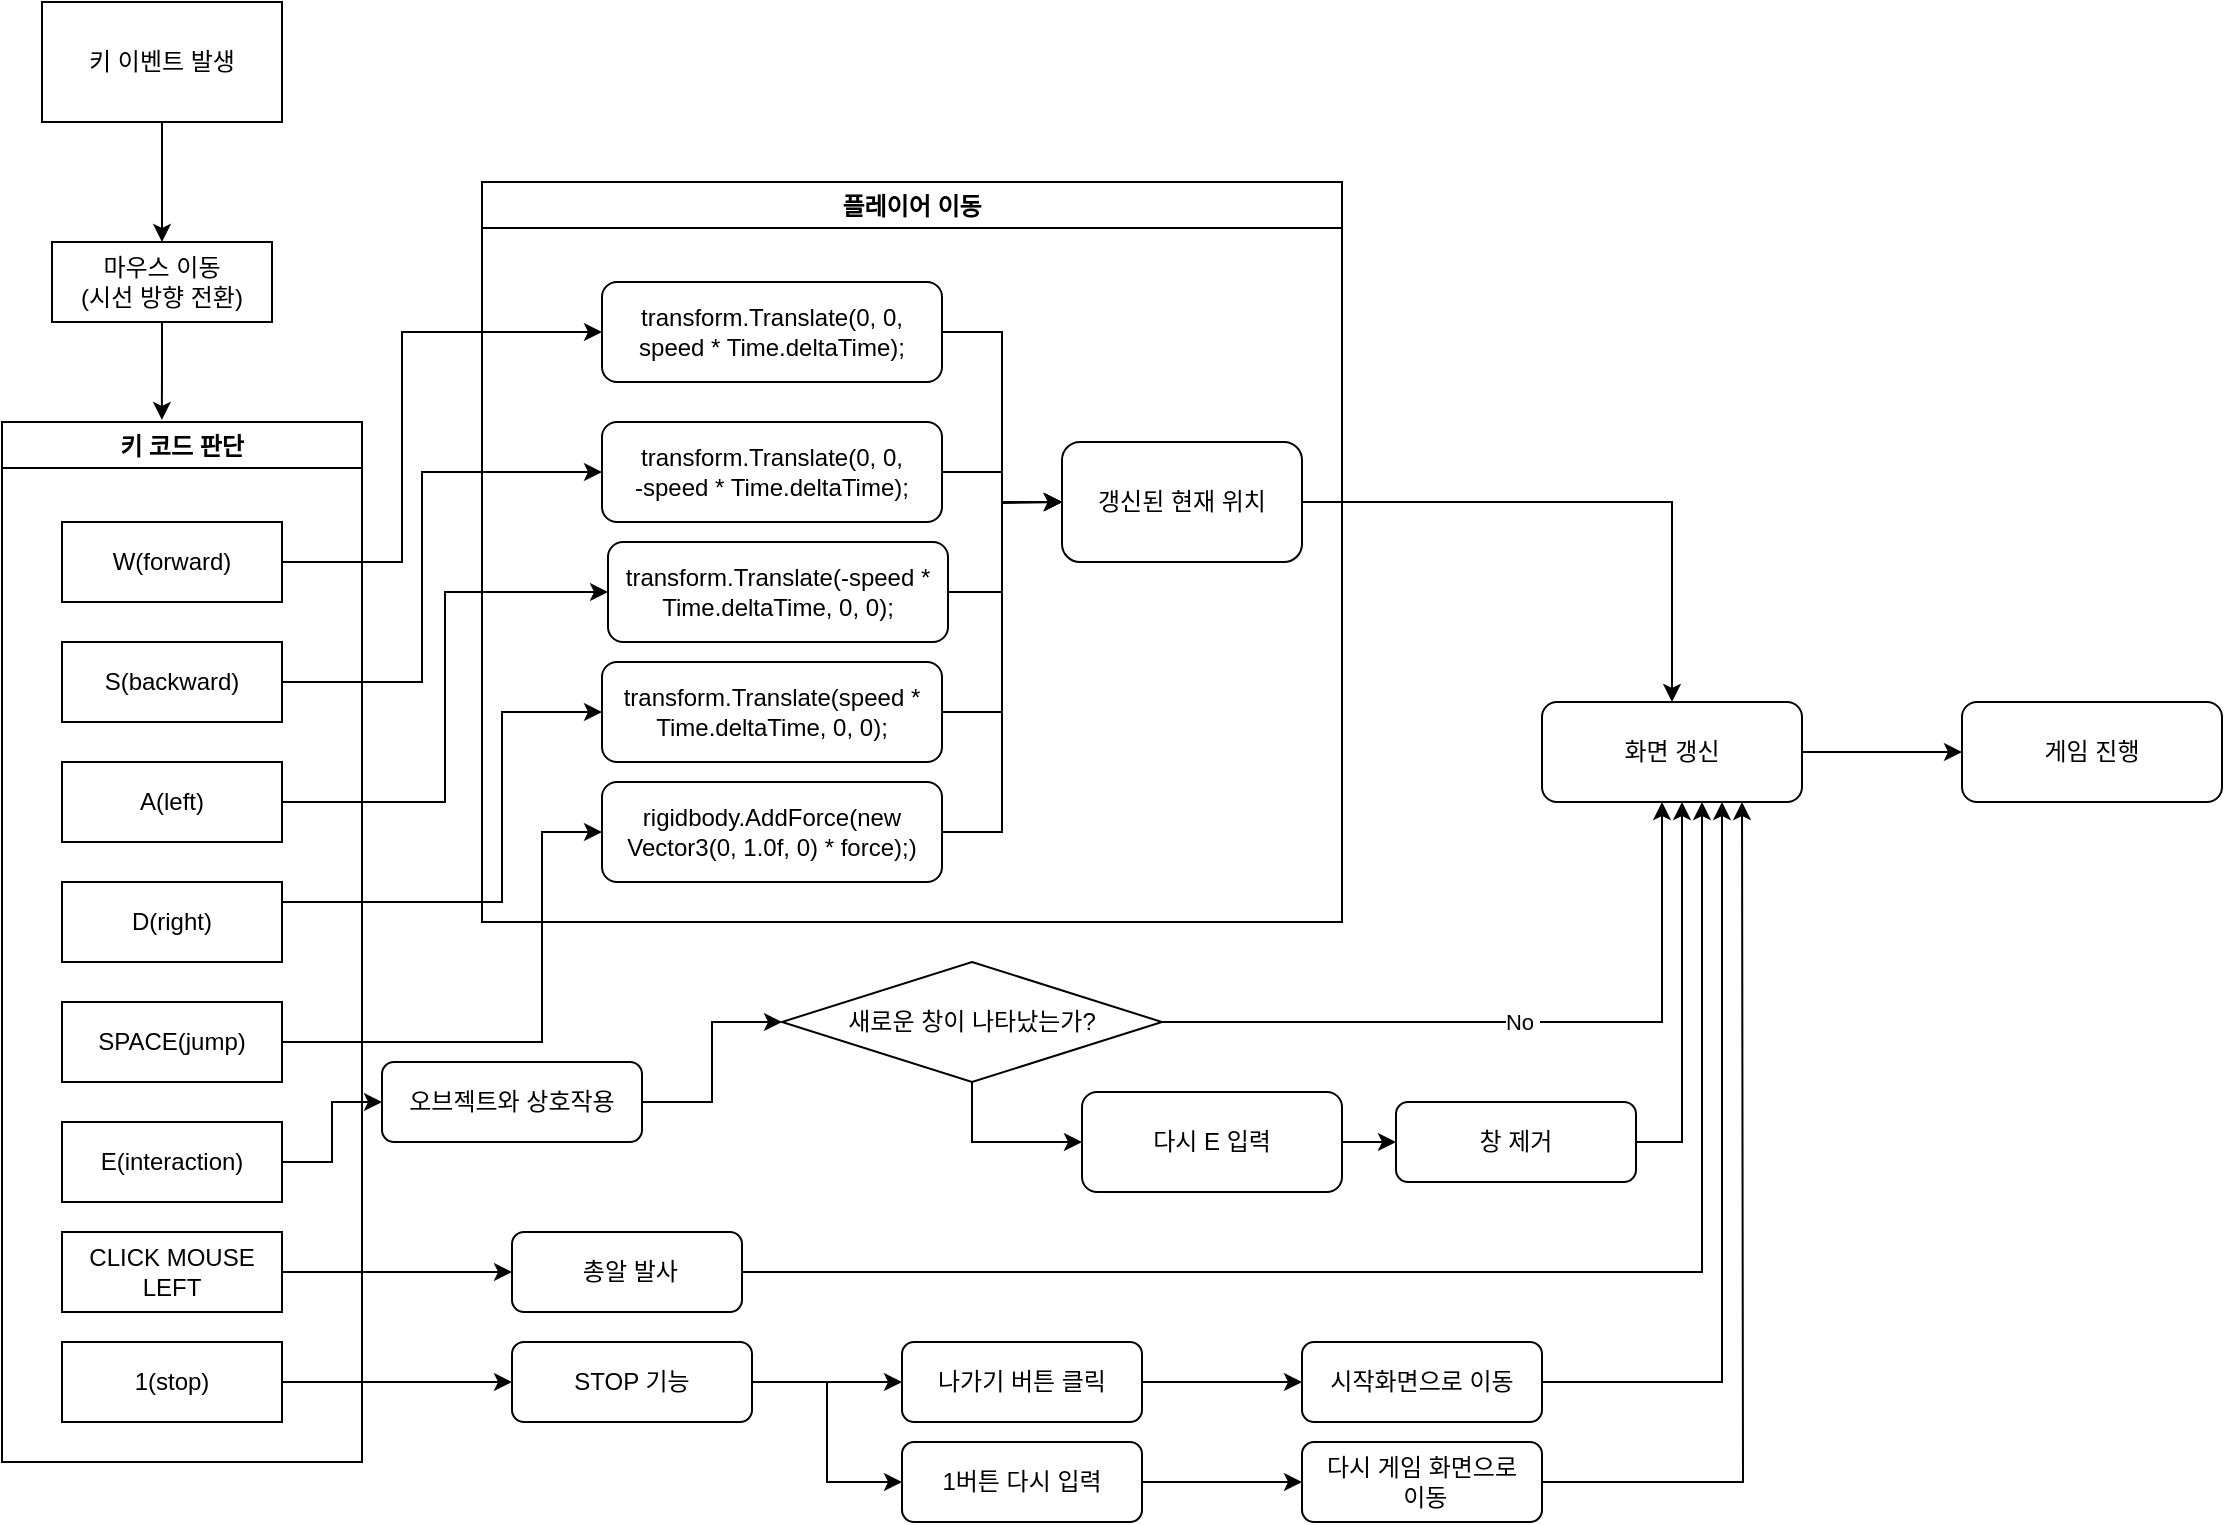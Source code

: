 <mxfile version="15.5.2" type="github">
  <diagram id="C5RBs43oDa-KdzZeNtuy" name="Page-1">
    <mxGraphModel dx="1422" dy="762" grid="1" gridSize="10" guides="1" tooltips="1" connect="1" arrows="1" fold="1" page="1" pageScale="1" pageWidth="827" pageHeight="1169" math="0" shadow="0">
      <root>
        <mxCell id="WIyWlLk6GJQsqaUBKTNV-0" />
        <mxCell id="WIyWlLk6GJQsqaUBKTNV-1" parent="WIyWlLk6GJQsqaUBKTNV-0" />
        <mxCell id="ph18KR2RIrQ08_8v8doH-14" value="" style="edgeStyle=orthogonalEdgeStyle;rounded=0;orthogonalLoop=1;jettySize=auto;html=1;entryX=0.5;entryY=0;entryDx=0;entryDy=0;" edge="1" parent="WIyWlLk6GJQsqaUBKTNV-1" source="ph18KR2RIrQ08_8v8doH-12" target="ph18KR2RIrQ08_8v8doH-24">
          <mxGeometry relative="1" as="geometry" />
        </mxCell>
        <mxCell id="ph18KR2RIrQ08_8v8doH-12" value="&lt;font style=&quot;vertical-align: inherit&quot;&gt;&lt;font style=&quot;vertical-align: inherit&quot;&gt;키 이벤트 발생&lt;/font&gt;&lt;/font&gt;" style="rounded=0;whiteSpace=wrap;html=1;" vertex="1" parent="WIyWlLk6GJQsqaUBKTNV-1">
          <mxGeometry x="30" y="40" width="120" height="60" as="geometry" />
        </mxCell>
        <mxCell id="ph18KR2RIrQ08_8v8doH-13" value="키 코드 판단" style="swimlane;fontFamily=Helvetica;fontSize=12;fontColor=#000000;align=center;strokeColor=#000000;fillColor=#ffffff;" vertex="1" parent="WIyWlLk6GJQsqaUBKTNV-1">
          <mxGeometry x="10" y="250" width="180" height="520" as="geometry">
            <mxRectangle x="10" y="140" width="50" height="40" as="alternateBounds" />
          </mxGeometry>
        </mxCell>
        <mxCell id="ph18KR2RIrQ08_8v8doH-15" value="&lt;font style=&quot;vertical-align: inherit&quot;&gt;&lt;font style=&quot;vertical-align: inherit&quot;&gt;W(forward)&lt;/font&gt;&lt;/font&gt;" style="rounded=0;whiteSpace=wrap;html=1;" vertex="1" parent="ph18KR2RIrQ08_8v8doH-13">
          <mxGeometry x="30" y="50" width="110" height="40" as="geometry" />
        </mxCell>
        <mxCell id="ph18KR2RIrQ08_8v8doH-16" style="edgeStyle=orthogonalEdgeStyle;rounded=0;orthogonalLoop=1;jettySize=auto;html=1;exitX=0.5;exitY=1;exitDx=0;exitDy=0;" edge="1" parent="ph18KR2RIrQ08_8v8doH-13" source="ph18KR2RIrQ08_8v8doH-15" target="ph18KR2RIrQ08_8v8doH-15">
          <mxGeometry relative="1" as="geometry" />
        </mxCell>
        <mxCell id="ph18KR2RIrQ08_8v8doH-17" value="&lt;font style=&quot;vertical-align: inherit&quot;&gt;&lt;font style=&quot;vertical-align: inherit&quot;&gt;S(backward)&lt;/font&gt;&lt;/font&gt;" style="rounded=0;whiteSpace=wrap;html=1;" vertex="1" parent="ph18KR2RIrQ08_8v8doH-13">
          <mxGeometry x="30" y="110" width="110" height="40" as="geometry" />
        </mxCell>
        <mxCell id="ph18KR2RIrQ08_8v8doH-18" value="&lt;font style=&quot;vertical-align: inherit&quot;&gt;&lt;font style=&quot;vertical-align: inherit&quot;&gt;A(left)&lt;/font&gt;&lt;/font&gt;" style="rounded=0;whiteSpace=wrap;html=1;" vertex="1" parent="ph18KR2RIrQ08_8v8doH-13">
          <mxGeometry x="30" y="170" width="110" height="40" as="geometry" />
        </mxCell>
        <mxCell id="ph18KR2RIrQ08_8v8doH-19" value="&lt;font style=&quot;vertical-align: inherit&quot;&gt;&lt;font style=&quot;vertical-align: inherit&quot;&gt;D(right)&lt;/font&gt;&lt;/font&gt;" style="rounded=0;whiteSpace=wrap;html=1;" vertex="1" parent="ph18KR2RIrQ08_8v8doH-13">
          <mxGeometry x="30" y="230" width="110" height="40" as="geometry" />
        </mxCell>
        <mxCell id="ph18KR2RIrQ08_8v8doH-20" value="&lt;font style=&quot;vertical-align: inherit&quot;&gt;&lt;font style=&quot;vertical-align: inherit&quot;&gt;&lt;font style=&quot;vertical-align: inherit&quot;&gt;&lt;font style=&quot;vertical-align: inherit&quot;&gt;SPACE(jump)&lt;/font&gt;&lt;/font&gt;&lt;/font&gt;&lt;/font&gt;" style="rounded=0;whiteSpace=wrap;html=1;" vertex="1" parent="ph18KR2RIrQ08_8v8doH-13">
          <mxGeometry x="30" y="290" width="110" height="40" as="geometry" />
        </mxCell>
        <mxCell id="ph18KR2RIrQ08_8v8doH-21" value="&lt;font style=&quot;vertical-align: inherit&quot;&gt;&lt;font style=&quot;vertical-align: inherit&quot;&gt;E(interaction)&lt;/font&gt;&lt;/font&gt;" style="rounded=0;whiteSpace=wrap;html=1;" vertex="1" parent="ph18KR2RIrQ08_8v8doH-13">
          <mxGeometry x="30" y="350" width="110" height="40" as="geometry" />
        </mxCell>
        <mxCell id="ph18KR2RIrQ08_8v8doH-22" value="&lt;font style=&quot;vertical-align: inherit&quot;&gt;&lt;font style=&quot;vertical-align: inherit&quot;&gt;&lt;font style=&quot;vertical-align: inherit&quot;&gt;&lt;font style=&quot;vertical-align: inherit&quot;&gt;CLICK MOUSE LEFT&lt;/font&gt;&lt;/font&gt;&lt;/font&gt;&lt;/font&gt;" style="rounded=0;whiteSpace=wrap;html=1;" vertex="1" parent="ph18KR2RIrQ08_8v8doH-13">
          <mxGeometry x="30" y="405" width="110" height="40" as="geometry" />
        </mxCell>
        <mxCell id="ph18KR2RIrQ08_8v8doH-23" value="&lt;font style=&quot;vertical-align: inherit&quot;&gt;&lt;font style=&quot;vertical-align: inherit&quot;&gt;&lt;font style=&quot;vertical-align: inherit&quot;&gt;&lt;font style=&quot;vertical-align: inherit&quot;&gt;1(stop)&lt;/font&gt;&lt;/font&gt;&lt;/font&gt;&lt;/font&gt;" style="rounded=0;whiteSpace=wrap;html=1;" vertex="1" parent="ph18KR2RIrQ08_8v8doH-13">
          <mxGeometry x="30" y="460" width="110" height="40" as="geometry" />
        </mxCell>
        <mxCell id="ph18KR2RIrQ08_8v8doH-80" style="edgeStyle=orthogonalEdgeStyle;rounded=0;orthogonalLoop=1;jettySize=auto;html=1;exitX=0.5;exitY=1;exitDx=0;exitDy=0;entryX=0.444;entryY=-0.002;entryDx=0;entryDy=0;entryPerimeter=0;" edge="1" parent="WIyWlLk6GJQsqaUBKTNV-1" source="ph18KR2RIrQ08_8v8doH-24" target="ph18KR2RIrQ08_8v8doH-13">
          <mxGeometry relative="1" as="geometry" />
        </mxCell>
        <mxCell id="ph18KR2RIrQ08_8v8doH-24" value="&lt;font style=&quot;vertical-align: inherit&quot;&gt;&lt;font style=&quot;vertical-align: inherit&quot;&gt;&lt;font style=&quot;vertical-align: inherit&quot;&gt;&lt;font style=&quot;vertical-align: inherit&quot;&gt;&lt;font style=&quot;vertical-align: inherit&quot;&gt;&lt;font style=&quot;vertical-align: inherit&quot;&gt;&lt;font style=&quot;vertical-align: inherit&quot;&gt;&lt;font style=&quot;vertical-align: inherit&quot;&gt;마우스 이동&lt;br&gt;(시선 방향 전환)&lt;/font&gt;&lt;/font&gt;&lt;/font&gt;&lt;/font&gt;&lt;/font&gt;&lt;/font&gt;&lt;/font&gt;&lt;/font&gt;" style="rounded=0;whiteSpace=wrap;html=1;" vertex="1" parent="WIyWlLk6GJQsqaUBKTNV-1">
          <mxGeometry x="35" y="160" width="110" height="40" as="geometry" />
        </mxCell>
        <mxCell id="ph18KR2RIrQ08_8v8doH-25" value="플레이어 이동" style="swimlane;" vertex="1" parent="WIyWlLk6GJQsqaUBKTNV-1">
          <mxGeometry x="250" y="130" width="430" height="370" as="geometry" />
        </mxCell>
        <mxCell id="ph18KR2RIrQ08_8v8doH-46" style="edgeStyle=orthogonalEdgeStyle;rounded=0;orthogonalLoop=1;jettySize=auto;html=1;entryX=0;entryY=0.5;entryDx=0;entryDy=0;" edge="1" parent="ph18KR2RIrQ08_8v8doH-25" source="ph18KR2RIrQ08_8v8doH-34" target="ph18KR2RIrQ08_8v8doH-45">
          <mxGeometry relative="1" as="geometry" />
        </mxCell>
        <mxCell id="ph18KR2RIrQ08_8v8doH-34" value="transform.Translate(0, 0, &lt;br&gt;speed * Time.deltaTime);" style="rounded=1;whiteSpace=wrap;html=1;" vertex="1" parent="ph18KR2RIrQ08_8v8doH-25">
          <mxGeometry x="60" y="50" width="170" height="50" as="geometry" />
        </mxCell>
        <mxCell id="ph18KR2RIrQ08_8v8doH-49" style="edgeStyle=orthogonalEdgeStyle;rounded=0;orthogonalLoop=1;jettySize=auto;html=1;entryX=0;entryY=0.5;entryDx=0;entryDy=0;" edge="1" parent="ph18KR2RIrQ08_8v8doH-25" source="ph18KR2RIrQ08_8v8doH-40" target="ph18KR2RIrQ08_8v8doH-45">
          <mxGeometry relative="1" as="geometry" />
        </mxCell>
        <mxCell id="ph18KR2RIrQ08_8v8doH-40" value="transform.Translate(speed * Time.deltaTime, 0, 0);" style="rounded=1;whiteSpace=wrap;html=1;" vertex="1" parent="ph18KR2RIrQ08_8v8doH-25">
          <mxGeometry x="60" y="240" width="170" height="50" as="geometry" />
        </mxCell>
        <mxCell id="ph18KR2RIrQ08_8v8doH-50" style="edgeStyle=orthogonalEdgeStyle;rounded=0;orthogonalLoop=1;jettySize=auto;html=1;" edge="1" parent="ph18KR2RIrQ08_8v8doH-25" source="ph18KR2RIrQ08_8v8doH-39" target="ph18KR2RIrQ08_8v8doH-45">
          <mxGeometry relative="1" as="geometry">
            <Array as="points">
              <mxPoint x="260" y="205" />
              <mxPoint x="260" y="160" />
            </Array>
          </mxGeometry>
        </mxCell>
        <mxCell id="ph18KR2RIrQ08_8v8doH-39" value="transform.Translate(-speed * Time.deltaTime, 0, 0);" style="rounded=1;whiteSpace=wrap;html=1;" vertex="1" parent="ph18KR2RIrQ08_8v8doH-25">
          <mxGeometry x="63" y="180" width="170" height="50" as="geometry" />
        </mxCell>
        <mxCell id="ph18KR2RIrQ08_8v8doH-38" value="transform.Translate(0, 0, &lt;br&gt;-speed * Time.deltaTime);" style="rounded=1;whiteSpace=wrap;html=1;" vertex="1" parent="ph18KR2RIrQ08_8v8doH-25">
          <mxGeometry x="60" y="120" width="170" height="50" as="geometry" />
        </mxCell>
        <mxCell id="ph18KR2RIrQ08_8v8doH-45" value="&lt;font style=&quot;vertical-align: inherit&quot;&gt;&lt;font style=&quot;vertical-align: inherit&quot;&gt;갱신된 현재 위치&lt;/font&gt;&lt;/font&gt;" style="rounded=1;whiteSpace=wrap;html=1;" vertex="1" parent="ph18KR2RIrQ08_8v8doH-25">
          <mxGeometry x="290" y="130" width="120" height="60" as="geometry" />
        </mxCell>
        <mxCell id="ph18KR2RIrQ08_8v8doH-106" style="edgeStyle=orthogonalEdgeStyle;rounded=0;orthogonalLoop=1;jettySize=auto;html=1;exitX=1;exitY=0.5;exitDx=0;exitDy=0;entryX=0;entryY=0.5;entryDx=0;entryDy=0;" edge="1" parent="ph18KR2RIrQ08_8v8doH-25" source="ph18KR2RIrQ08_8v8doH-103" target="ph18KR2RIrQ08_8v8doH-45">
          <mxGeometry relative="1" as="geometry">
            <Array as="points">
              <mxPoint x="260" y="325" />
              <mxPoint x="260" y="160" />
            </Array>
          </mxGeometry>
        </mxCell>
        <mxCell id="ph18KR2RIrQ08_8v8doH-103" value="&lt;font style=&quot;vertical-align: inherit&quot;&gt;&lt;font style=&quot;vertical-align: inherit&quot;&gt;&lt;font style=&quot;vertical-align: inherit&quot;&gt;&lt;font style=&quot;vertical-align: inherit&quot;&gt;&lt;font style=&quot;vertical-align: inherit&quot;&gt;&lt;font style=&quot;vertical-align: inherit&quot;&gt;&lt;span style=&quot;&quot;&gt;rigidbody.AddForce(new Vector3(0, 1.0f, 0) * force);&lt;/span&gt;)&lt;/font&gt;&lt;/font&gt;&lt;/font&gt;&lt;/font&gt;&lt;/font&gt;&lt;/font&gt;" style="rounded=1;whiteSpace=wrap;html=1;fontColor=#000000;" vertex="1" parent="ph18KR2RIrQ08_8v8doH-25">
          <mxGeometry x="60" y="300" width="170" height="50" as="geometry" />
        </mxCell>
        <mxCell id="ph18KR2RIrQ08_8v8doH-41" style="edgeStyle=orthogonalEdgeStyle;rounded=0;orthogonalLoop=1;jettySize=auto;html=1;entryX=0;entryY=0.5;entryDx=0;entryDy=0;" edge="1" parent="WIyWlLk6GJQsqaUBKTNV-1" source="ph18KR2RIrQ08_8v8doH-15" target="ph18KR2RIrQ08_8v8doH-34">
          <mxGeometry relative="1" as="geometry">
            <Array as="points">
              <mxPoint x="210" y="320" />
              <mxPoint x="210" y="205" />
            </Array>
          </mxGeometry>
        </mxCell>
        <mxCell id="ph18KR2RIrQ08_8v8doH-42" style="edgeStyle=orthogonalEdgeStyle;rounded=0;orthogonalLoop=1;jettySize=auto;html=1;entryX=0;entryY=0.5;entryDx=0;entryDy=0;" edge="1" parent="WIyWlLk6GJQsqaUBKTNV-1" source="ph18KR2RIrQ08_8v8doH-17" target="ph18KR2RIrQ08_8v8doH-38">
          <mxGeometry relative="1" as="geometry">
            <Array as="points">
              <mxPoint x="220" y="380" />
              <mxPoint x="220" y="275" />
            </Array>
          </mxGeometry>
        </mxCell>
        <mxCell id="ph18KR2RIrQ08_8v8doH-43" style="edgeStyle=orthogonalEdgeStyle;rounded=0;orthogonalLoop=1;jettySize=auto;html=1;entryX=0;entryY=0.5;entryDx=0;entryDy=0;" edge="1" parent="WIyWlLk6GJQsqaUBKTNV-1" source="ph18KR2RIrQ08_8v8doH-18" target="ph18KR2RIrQ08_8v8doH-39">
          <mxGeometry relative="1" as="geometry" />
        </mxCell>
        <mxCell id="ph18KR2RIrQ08_8v8doH-44" style="edgeStyle=orthogonalEdgeStyle;rounded=0;orthogonalLoop=1;jettySize=auto;html=1;entryX=0;entryY=0.5;entryDx=0;entryDy=0;" edge="1" parent="WIyWlLk6GJQsqaUBKTNV-1" source="ph18KR2RIrQ08_8v8doH-19" target="ph18KR2RIrQ08_8v8doH-40">
          <mxGeometry relative="1" as="geometry">
            <mxPoint x="370" y="370" as="targetPoint" />
            <Array as="points">
              <mxPoint x="260" y="490" />
              <mxPoint x="260" y="395" />
            </Array>
          </mxGeometry>
        </mxCell>
        <mxCell id="ph18KR2RIrQ08_8v8doH-52" style="edgeStyle=orthogonalEdgeStyle;rounded=0;orthogonalLoop=1;jettySize=auto;html=1;" edge="1" parent="WIyWlLk6GJQsqaUBKTNV-1" source="ph18KR2RIrQ08_8v8doH-38">
          <mxGeometry relative="1" as="geometry">
            <mxPoint x="540" y="290" as="targetPoint" />
          </mxGeometry>
        </mxCell>
        <mxCell id="ph18KR2RIrQ08_8v8doH-66" value="" style="edgeStyle=orthogonalEdgeStyle;rounded=0;orthogonalLoop=1;jettySize=auto;html=1;" edge="1" parent="WIyWlLk6GJQsqaUBKTNV-1" source="ph18KR2RIrQ08_8v8doH-53" target="ph18KR2RIrQ08_8v8doH-65">
          <mxGeometry relative="1" as="geometry" />
        </mxCell>
        <mxCell id="ph18KR2RIrQ08_8v8doH-53" value="&lt;font style=&quot;vertical-align: inherit&quot;&gt;&lt;font style=&quot;vertical-align: inherit&quot;&gt;오브젝트와 상호작용&lt;/font&gt;&lt;/font&gt;" style="rounded=1;whiteSpace=wrap;html=1;" vertex="1" parent="WIyWlLk6GJQsqaUBKTNV-1">
          <mxGeometry x="200" y="570" width="130" height="40" as="geometry" />
        </mxCell>
        <mxCell id="ph18KR2RIrQ08_8v8doH-54" style="edgeStyle=orthogonalEdgeStyle;rounded=0;orthogonalLoop=1;jettySize=auto;html=1;entryX=0;entryY=0.5;entryDx=0;entryDy=0;" edge="1" parent="WIyWlLk6GJQsqaUBKTNV-1" source="ph18KR2RIrQ08_8v8doH-21" target="ph18KR2RIrQ08_8v8doH-53">
          <mxGeometry relative="1" as="geometry" />
        </mxCell>
        <mxCell id="ph18KR2RIrQ08_8v8doH-73" value="&lt;font style=&quot;vertical-align: inherit&quot;&gt;&lt;font style=&quot;vertical-align: inherit&quot;&gt;No&amp;nbsp;&lt;/font&gt;&lt;/font&gt;" style="edgeStyle=orthogonalEdgeStyle;rounded=0;orthogonalLoop=1;jettySize=auto;html=1;" edge="1" parent="WIyWlLk6GJQsqaUBKTNV-1" source="ph18KR2RIrQ08_8v8doH-65" target="ph18KR2RIrQ08_8v8doH-72">
          <mxGeometry relative="1" as="geometry">
            <Array as="points">
              <mxPoint x="840" y="550" />
            </Array>
          </mxGeometry>
        </mxCell>
        <mxCell id="ph18KR2RIrQ08_8v8doH-75" style="edgeStyle=orthogonalEdgeStyle;rounded=0;orthogonalLoop=1;jettySize=auto;html=1;exitX=0.5;exitY=1;exitDx=0;exitDy=0;entryX=0;entryY=0.5;entryDx=0;entryDy=0;" edge="1" parent="WIyWlLk6GJQsqaUBKTNV-1" source="ph18KR2RIrQ08_8v8doH-65" target="ph18KR2RIrQ08_8v8doH-74">
          <mxGeometry relative="1" as="geometry" />
        </mxCell>
        <mxCell id="ph18KR2RIrQ08_8v8doH-65" value="&lt;font style=&quot;vertical-align: inherit&quot;&gt;&lt;font style=&quot;vertical-align: inherit&quot;&gt;&lt;font style=&quot;vertical-align: inherit&quot;&gt;&lt;font style=&quot;vertical-align: inherit&quot;&gt;&lt;font style=&quot;vertical-align: inherit&quot;&gt;&lt;font style=&quot;vertical-align: inherit&quot;&gt;새로운 창이 나타났는가?&lt;/font&gt;&lt;/font&gt;&lt;/font&gt;&lt;/font&gt;&lt;/font&gt;&lt;/font&gt;" style="rhombus;whiteSpace=wrap;html=1;fontFamily=Helvetica;fontSize=12;fontColor=#000000;align=center;strokeColor=#000000;fillColor=#ffffff;" vertex="1" parent="WIyWlLk6GJQsqaUBKTNV-1">
          <mxGeometry x="400" y="520" width="190" height="60" as="geometry" />
        </mxCell>
        <mxCell id="ph18KR2RIrQ08_8v8doH-109" value="" style="edgeStyle=orthogonalEdgeStyle;rounded=0;orthogonalLoop=1;jettySize=auto;html=1;fontColor=#000000;" edge="1" parent="WIyWlLk6GJQsqaUBKTNV-1" source="ph18KR2RIrQ08_8v8doH-72" target="ph18KR2RIrQ08_8v8doH-108">
          <mxGeometry relative="1" as="geometry" />
        </mxCell>
        <mxCell id="ph18KR2RIrQ08_8v8doH-72" value="&lt;font style=&quot;vertical-align: inherit&quot;&gt;&lt;font style=&quot;vertical-align: inherit&quot;&gt;화면 갱신&lt;/font&gt;&lt;/font&gt;" style="rounded=1;whiteSpace=wrap;html=1;fontFamily=Helvetica;fontSize=12;fontColor=#000000;align=center;strokeColor=#000000;fillColor=#ffffff;" vertex="1" parent="WIyWlLk6GJQsqaUBKTNV-1">
          <mxGeometry x="780" y="390" width="130" height="50" as="geometry" />
        </mxCell>
        <mxCell id="ph18KR2RIrQ08_8v8doH-79" style="edgeStyle=orthogonalEdgeStyle;rounded=0;orthogonalLoop=1;jettySize=auto;html=1;exitX=1;exitY=0.5;exitDx=0;exitDy=0;entryX=0;entryY=0.5;entryDx=0;entryDy=0;" edge="1" parent="WIyWlLk6GJQsqaUBKTNV-1" source="ph18KR2RIrQ08_8v8doH-74" target="ph18KR2RIrQ08_8v8doH-78">
          <mxGeometry relative="1" as="geometry" />
        </mxCell>
        <mxCell id="ph18KR2RIrQ08_8v8doH-74" value="&lt;font style=&quot;vertical-align: inherit&quot;&gt;&lt;font style=&quot;vertical-align: inherit&quot;&gt;&lt;font style=&quot;vertical-align: inherit&quot;&gt;&lt;font style=&quot;vertical-align: inherit&quot;&gt;다시 E 입력&lt;/font&gt;&lt;/font&gt;&lt;/font&gt;&lt;/font&gt;" style="rounded=1;whiteSpace=wrap;html=1;fontFamily=Helvetica;fontSize=12;fontColor=#000000;align=center;strokeColor=#000000;fillColor=#ffffff;" vertex="1" parent="WIyWlLk6GJQsqaUBKTNV-1">
          <mxGeometry x="550" y="585" width="130" height="50" as="geometry" />
        </mxCell>
        <mxCell id="ph18KR2RIrQ08_8v8doH-81" style="edgeStyle=orthogonalEdgeStyle;rounded=0;orthogonalLoop=1;jettySize=auto;html=1;" edge="1" parent="WIyWlLk6GJQsqaUBKTNV-1" source="ph18KR2RIrQ08_8v8doH-78">
          <mxGeometry relative="1" as="geometry">
            <mxPoint x="850" y="440" as="targetPoint" />
            <Array as="points">
              <mxPoint x="850" y="610" />
            </Array>
          </mxGeometry>
        </mxCell>
        <mxCell id="ph18KR2RIrQ08_8v8doH-78" value="&lt;font style=&quot;vertical-align: inherit&quot;&gt;&lt;font style=&quot;vertical-align: inherit&quot;&gt;창 제거&lt;/font&gt;&lt;/font&gt;" style="rounded=1;whiteSpace=wrap;html=1;" vertex="1" parent="WIyWlLk6GJQsqaUBKTNV-1">
          <mxGeometry x="707" y="590" width="120" height="40" as="geometry" />
        </mxCell>
        <mxCell id="ph18KR2RIrQ08_8v8doH-82" style="edgeStyle=orthogonalEdgeStyle;rounded=0;orthogonalLoop=1;jettySize=auto;html=1;" edge="1" parent="WIyWlLk6GJQsqaUBKTNV-1" source="ph18KR2RIrQ08_8v8doH-45" target="ph18KR2RIrQ08_8v8doH-72">
          <mxGeometry relative="1" as="geometry" />
        </mxCell>
        <mxCell id="ph18KR2RIrQ08_8v8doH-86" style="edgeStyle=orthogonalEdgeStyle;rounded=0;orthogonalLoop=1;jettySize=auto;html=1;exitX=1;exitY=0.5;exitDx=0;exitDy=0;" edge="1" parent="WIyWlLk6GJQsqaUBKTNV-1" source="ph18KR2RIrQ08_8v8doH-83" target="ph18KR2RIrQ08_8v8doH-72">
          <mxGeometry relative="1" as="geometry">
            <Array as="points">
              <mxPoint x="860" y="675" />
            </Array>
          </mxGeometry>
        </mxCell>
        <mxCell id="ph18KR2RIrQ08_8v8doH-83" value="&lt;font style=&quot;vertical-align: inherit&quot;&gt;&lt;font style=&quot;vertical-align: inherit&quot;&gt;&amp;nbsp;총알 발사&lt;/font&gt;&lt;/font&gt;" style="rounded=1;whiteSpace=wrap;html=1;fontFamily=Helvetica;fontSize=12;fontColor=#000000;align=center;strokeColor=#000000;fillColor=#ffffff;" vertex="1" parent="WIyWlLk6GJQsqaUBKTNV-1">
          <mxGeometry x="265" y="655" width="115" height="40" as="geometry" />
        </mxCell>
        <mxCell id="ph18KR2RIrQ08_8v8doH-84" value="" style="edgeStyle=orthogonalEdgeStyle;rounded=0;orthogonalLoop=1;jettySize=auto;html=1;" edge="1" parent="WIyWlLk6GJQsqaUBKTNV-1" source="ph18KR2RIrQ08_8v8doH-22" target="ph18KR2RIrQ08_8v8doH-83">
          <mxGeometry relative="1" as="geometry" />
        </mxCell>
        <mxCell id="ph18KR2RIrQ08_8v8doH-95" style="edgeStyle=orthogonalEdgeStyle;rounded=0;orthogonalLoop=1;jettySize=auto;html=1;entryX=0;entryY=0.5;entryDx=0;entryDy=0;" edge="1" parent="WIyWlLk6GJQsqaUBKTNV-1" source="ph18KR2RIrQ08_8v8doH-91" target="ph18KR2RIrQ08_8v8doH-93">
          <mxGeometry relative="1" as="geometry" />
        </mxCell>
        <mxCell id="ph18KR2RIrQ08_8v8doH-100" style="edgeStyle=orthogonalEdgeStyle;rounded=0;orthogonalLoop=1;jettySize=auto;html=1;exitX=1;exitY=0.5;exitDx=0;exitDy=0;entryX=0;entryY=0.5;entryDx=0;entryDy=0;" edge="1" parent="WIyWlLk6GJQsqaUBKTNV-1" source="ph18KR2RIrQ08_8v8doH-91" target="ph18KR2RIrQ08_8v8doH-94">
          <mxGeometry relative="1" as="geometry" />
        </mxCell>
        <mxCell id="ph18KR2RIrQ08_8v8doH-91" value="&lt;font style=&quot;vertical-align: inherit&quot;&gt;&lt;font style=&quot;vertical-align: inherit&quot;&gt;STOP 기능&lt;/font&gt;&lt;/font&gt;" style="rounded=1;whiteSpace=wrap;html=1;" vertex="1" parent="WIyWlLk6GJQsqaUBKTNV-1">
          <mxGeometry x="265" y="710" width="120" height="40" as="geometry" />
        </mxCell>
        <mxCell id="ph18KR2RIrQ08_8v8doH-92" style="edgeStyle=orthogonalEdgeStyle;rounded=0;orthogonalLoop=1;jettySize=auto;html=1;exitX=1;exitY=0.5;exitDx=0;exitDy=0;entryX=0;entryY=0.5;entryDx=0;entryDy=0;" edge="1" parent="WIyWlLk6GJQsqaUBKTNV-1" source="ph18KR2RIrQ08_8v8doH-23" target="ph18KR2RIrQ08_8v8doH-91">
          <mxGeometry relative="1" as="geometry" />
        </mxCell>
        <mxCell id="ph18KR2RIrQ08_8v8doH-97" value="" style="edgeStyle=orthogonalEdgeStyle;rounded=0;orthogonalLoop=1;jettySize=auto;html=1;" edge="1" parent="WIyWlLk6GJQsqaUBKTNV-1" source="ph18KR2RIrQ08_8v8doH-93" target="ph18KR2RIrQ08_8v8doH-96">
          <mxGeometry relative="1" as="geometry" />
        </mxCell>
        <mxCell id="ph18KR2RIrQ08_8v8doH-93" value="&lt;font style=&quot;vertical-align: inherit&quot;&gt;&lt;font style=&quot;vertical-align: inherit&quot;&gt;나가기 버튼 클릭&lt;/font&gt;&lt;/font&gt;" style="rounded=1;whiteSpace=wrap;html=1;" vertex="1" parent="WIyWlLk6GJQsqaUBKTNV-1">
          <mxGeometry x="460" y="710" width="120" height="40" as="geometry" />
        </mxCell>
        <mxCell id="ph18KR2RIrQ08_8v8doH-99" value="" style="edgeStyle=orthogonalEdgeStyle;rounded=0;orthogonalLoop=1;jettySize=auto;html=1;" edge="1" parent="WIyWlLk6GJQsqaUBKTNV-1" source="ph18KR2RIrQ08_8v8doH-94" target="ph18KR2RIrQ08_8v8doH-98">
          <mxGeometry relative="1" as="geometry" />
        </mxCell>
        <mxCell id="ph18KR2RIrQ08_8v8doH-94" value="&lt;font style=&quot;vertical-align: inherit&quot;&gt;&lt;font style=&quot;vertical-align: inherit&quot;&gt;1버튼 다시 입력&lt;/font&gt;&lt;/font&gt;" style="rounded=1;whiteSpace=wrap;html=1;" vertex="1" parent="WIyWlLk6GJQsqaUBKTNV-1">
          <mxGeometry x="460" y="760" width="120" height="40" as="geometry" />
        </mxCell>
        <mxCell id="ph18KR2RIrQ08_8v8doH-101" style="edgeStyle=orthogonalEdgeStyle;rounded=0;orthogonalLoop=1;jettySize=auto;html=1;exitX=1;exitY=0.5;exitDx=0;exitDy=0;" edge="1" parent="WIyWlLk6GJQsqaUBKTNV-1" source="ph18KR2RIrQ08_8v8doH-96" target="ph18KR2RIrQ08_8v8doH-72">
          <mxGeometry relative="1" as="geometry">
            <mxPoint x="867" y="430" as="targetPoint" />
            <Array as="points">
              <mxPoint x="870" y="730" />
            </Array>
          </mxGeometry>
        </mxCell>
        <mxCell id="ph18KR2RIrQ08_8v8doH-96" value="&lt;font style=&quot;vertical-align: inherit&quot;&gt;&lt;font style=&quot;vertical-align: inherit&quot;&gt;시작화면으로 이동&lt;/font&gt;&lt;/font&gt;" style="whiteSpace=wrap;html=1;rounded=1;" vertex="1" parent="WIyWlLk6GJQsqaUBKTNV-1">
          <mxGeometry x="660" y="710" width="120" height="40" as="geometry" />
        </mxCell>
        <mxCell id="ph18KR2RIrQ08_8v8doH-102" style="edgeStyle=orthogonalEdgeStyle;rounded=0;orthogonalLoop=1;jettySize=auto;html=1;exitX=1;exitY=0.5;exitDx=0;exitDy=0;" edge="1" parent="WIyWlLk6GJQsqaUBKTNV-1" source="ph18KR2RIrQ08_8v8doH-98">
          <mxGeometry relative="1" as="geometry">
            <mxPoint x="880" y="440" as="targetPoint" />
          </mxGeometry>
        </mxCell>
        <mxCell id="ph18KR2RIrQ08_8v8doH-98" value="&lt;font style=&quot;vertical-align: inherit&quot;&gt;&lt;font style=&quot;vertical-align: inherit&quot;&gt;&lt;font style=&quot;vertical-align: inherit&quot;&gt;&lt;font style=&quot;vertical-align: inherit&quot;&gt;&lt;font style=&quot;vertical-align: inherit&quot;&gt;&lt;font style=&quot;vertical-align: inherit&quot;&gt;다시 게임 화면으로&lt;br&gt;&amp;nbsp;이동&lt;/font&gt;&lt;/font&gt;&lt;/font&gt;&lt;/font&gt;&lt;/font&gt;&lt;/font&gt;" style="whiteSpace=wrap;html=1;rounded=1;" vertex="1" parent="WIyWlLk6GJQsqaUBKTNV-1">
          <mxGeometry x="660" y="760" width="120" height="40" as="geometry" />
        </mxCell>
        <mxCell id="ph18KR2RIrQ08_8v8doH-105" style="edgeStyle=orthogonalEdgeStyle;rounded=0;orthogonalLoop=1;jettySize=auto;html=1;exitX=1;exitY=0.5;exitDx=0;exitDy=0;entryX=0;entryY=0.5;entryDx=0;entryDy=0;" edge="1" parent="WIyWlLk6GJQsqaUBKTNV-1" source="ph18KR2RIrQ08_8v8doH-20" target="ph18KR2RIrQ08_8v8doH-103">
          <mxGeometry relative="1" as="geometry">
            <Array as="points">
              <mxPoint x="280" y="560" />
              <mxPoint x="280" y="455" />
            </Array>
          </mxGeometry>
        </mxCell>
        <mxCell id="ph18KR2RIrQ08_8v8doH-108" value="게임 진행" style="rounded=1;whiteSpace=wrap;html=1;fontFamily=Helvetica;fontSize=12;fontColor=#000000;align=center;strokeColor=#000000;fillColor=#ffffff;" vertex="1" parent="WIyWlLk6GJQsqaUBKTNV-1">
          <mxGeometry x="990" y="390" width="130" height="50" as="geometry" />
        </mxCell>
      </root>
    </mxGraphModel>
  </diagram>
</mxfile>
